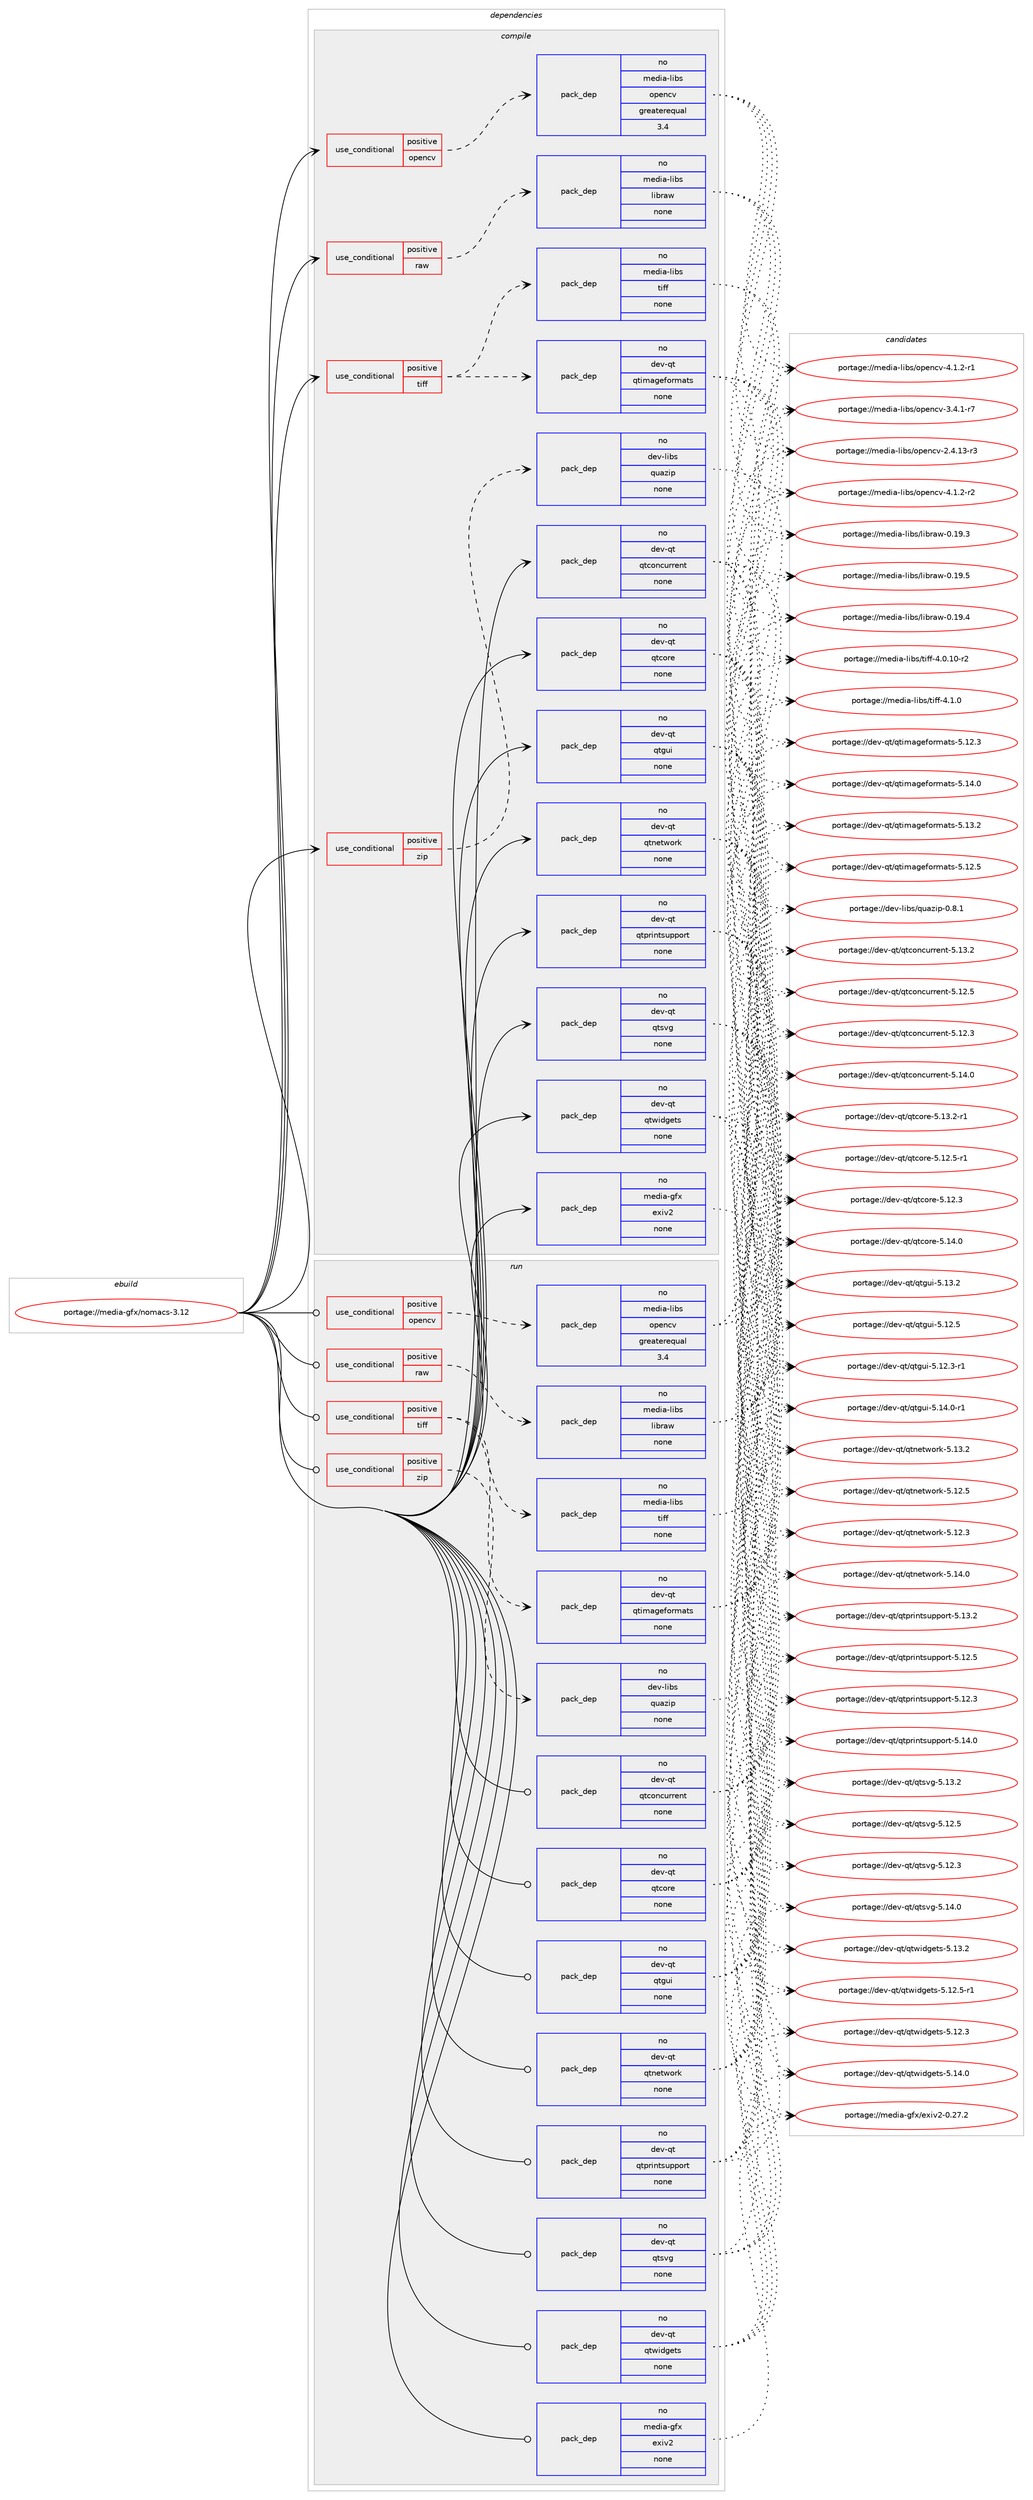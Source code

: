 digraph prolog {

# *************
# Graph options
# *************

newrank=true;
concentrate=true;
compound=true;
graph [rankdir=LR,fontname=Helvetica,fontsize=10,ranksep=1.5];#, ranksep=2.5, nodesep=0.2];
edge  [arrowhead=vee];
node  [fontname=Helvetica,fontsize=10];

# **********
# The ebuild
# **********

subgraph cluster_leftcol {
color=gray;
rank=same;
label=<<i>ebuild</i>>;
id [label="portage://media-gfx/nomacs-3.12", color=red, width=4, href="../media-gfx/nomacs-3.12.svg"];
}

# ****************
# The dependencies
# ****************

subgraph cluster_midcol {
color=gray;
label=<<i>dependencies</i>>;
subgraph cluster_compile {
fillcolor="#eeeeee";
style=filled;
label=<<i>compile</i>>;
subgraph cond50202 {
dependency219389 [label=<<TABLE BORDER="0" CELLBORDER="1" CELLSPACING="0" CELLPADDING="4"><TR><TD ROWSPAN="3" CELLPADDING="10">use_conditional</TD></TR><TR><TD>positive</TD></TR><TR><TD>opencv</TD></TR></TABLE>>, shape=none, color=red];
subgraph pack165796 {
dependency219390 [label=<<TABLE BORDER="0" CELLBORDER="1" CELLSPACING="0" CELLPADDING="4" WIDTH="220"><TR><TD ROWSPAN="6" CELLPADDING="30">pack_dep</TD></TR><TR><TD WIDTH="110">no</TD></TR><TR><TD>media-libs</TD></TR><TR><TD>opencv</TD></TR><TR><TD>greaterequal</TD></TR><TR><TD>3.4</TD></TR></TABLE>>, shape=none, color=blue];
}
dependency219389:e -> dependency219390:w [weight=20,style="dashed",arrowhead="vee"];
}
id:e -> dependency219389:w [weight=20,style="solid",arrowhead="vee"];
subgraph cond50203 {
dependency219391 [label=<<TABLE BORDER="0" CELLBORDER="1" CELLSPACING="0" CELLPADDING="4"><TR><TD ROWSPAN="3" CELLPADDING="10">use_conditional</TD></TR><TR><TD>positive</TD></TR><TR><TD>raw</TD></TR></TABLE>>, shape=none, color=red];
subgraph pack165797 {
dependency219392 [label=<<TABLE BORDER="0" CELLBORDER="1" CELLSPACING="0" CELLPADDING="4" WIDTH="220"><TR><TD ROWSPAN="6" CELLPADDING="30">pack_dep</TD></TR><TR><TD WIDTH="110">no</TD></TR><TR><TD>media-libs</TD></TR><TR><TD>libraw</TD></TR><TR><TD>none</TD></TR><TR><TD></TD></TR></TABLE>>, shape=none, color=blue];
}
dependency219391:e -> dependency219392:w [weight=20,style="dashed",arrowhead="vee"];
}
id:e -> dependency219391:w [weight=20,style="solid",arrowhead="vee"];
subgraph cond50204 {
dependency219393 [label=<<TABLE BORDER="0" CELLBORDER="1" CELLSPACING="0" CELLPADDING="4"><TR><TD ROWSPAN="3" CELLPADDING="10">use_conditional</TD></TR><TR><TD>positive</TD></TR><TR><TD>tiff</TD></TR></TABLE>>, shape=none, color=red];
subgraph pack165798 {
dependency219394 [label=<<TABLE BORDER="0" CELLBORDER="1" CELLSPACING="0" CELLPADDING="4" WIDTH="220"><TR><TD ROWSPAN="6" CELLPADDING="30">pack_dep</TD></TR><TR><TD WIDTH="110">no</TD></TR><TR><TD>dev-qt</TD></TR><TR><TD>qtimageformats</TD></TR><TR><TD>none</TD></TR><TR><TD></TD></TR></TABLE>>, shape=none, color=blue];
}
dependency219393:e -> dependency219394:w [weight=20,style="dashed",arrowhead="vee"];
subgraph pack165799 {
dependency219395 [label=<<TABLE BORDER="0" CELLBORDER="1" CELLSPACING="0" CELLPADDING="4" WIDTH="220"><TR><TD ROWSPAN="6" CELLPADDING="30">pack_dep</TD></TR><TR><TD WIDTH="110">no</TD></TR><TR><TD>media-libs</TD></TR><TR><TD>tiff</TD></TR><TR><TD>none</TD></TR><TR><TD></TD></TR></TABLE>>, shape=none, color=blue];
}
dependency219393:e -> dependency219395:w [weight=20,style="dashed",arrowhead="vee"];
}
id:e -> dependency219393:w [weight=20,style="solid",arrowhead="vee"];
subgraph cond50205 {
dependency219396 [label=<<TABLE BORDER="0" CELLBORDER="1" CELLSPACING="0" CELLPADDING="4"><TR><TD ROWSPAN="3" CELLPADDING="10">use_conditional</TD></TR><TR><TD>positive</TD></TR><TR><TD>zip</TD></TR></TABLE>>, shape=none, color=red];
subgraph pack165800 {
dependency219397 [label=<<TABLE BORDER="0" CELLBORDER="1" CELLSPACING="0" CELLPADDING="4" WIDTH="220"><TR><TD ROWSPAN="6" CELLPADDING="30">pack_dep</TD></TR><TR><TD WIDTH="110">no</TD></TR><TR><TD>dev-libs</TD></TR><TR><TD>quazip</TD></TR><TR><TD>none</TD></TR><TR><TD></TD></TR></TABLE>>, shape=none, color=blue];
}
dependency219396:e -> dependency219397:w [weight=20,style="dashed",arrowhead="vee"];
}
id:e -> dependency219396:w [weight=20,style="solid",arrowhead="vee"];
subgraph pack165801 {
dependency219398 [label=<<TABLE BORDER="0" CELLBORDER="1" CELLSPACING="0" CELLPADDING="4" WIDTH="220"><TR><TD ROWSPAN="6" CELLPADDING="30">pack_dep</TD></TR><TR><TD WIDTH="110">no</TD></TR><TR><TD>dev-qt</TD></TR><TR><TD>qtconcurrent</TD></TR><TR><TD>none</TD></TR><TR><TD></TD></TR></TABLE>>, shape=none, color=blue];
}
id:e -> dependency219398:w [weight=20,style="solid",arrowhead="vee"];
subgraph pack165802 {
dependency219399 [label=<<TABLE BORDER="0" CELLBORDER="1" CELLSPACING="0" CELLPADDING="4" WIDTH="220"><TR><TD ROWSPAN="6" CELLPADDING="30">pack_dep</TD></TR><TR><TD WIDTH="110">no</TD></TR><TR><TD>dev-qt</TD></TR><TR><TD>qtcore</TD></TR><TR><TD>none</TD></TR><TR><TD></TD></TR></TABLE>>, shape=none, color=blue];
}
id:e -> dependency219399:w [weight=20,style="solid",arrowhead="vee"];
subgraph pack165803 {
dependency219400 [label=<<TABLE BORDER="0" CELLBORDER="1" CELLSPACING="0" CELLPADDING="4" WIDTH="220"><TR><TD ROWSPAN="6" CELLPADDING="30">pack_dep</TD></TR><TR><TD WIDTH="110">no</TD></TR><TR><TD>dev-qt</TD></TR><TR><TD>qtgui</TD></TR><TR><TD>none</TD></TR><TR><TD></TD></TR></TABLE>>, shape=none, color=blue];
}
id:e -> dependency219400:w [weight=20,style="solid",arrowhead="vee"];
subgraph pack165804 {
dependency219401 [label=<<TABLE BORDER="0" CELLBORDER="1" CELLSPACING="0" CELLPADDING="4" WIDTH="220"><TR><TD ROWSPAN="6" CELLPADDING="30">pack_dep</TD></TR><TR><TD WIDTH="110">no</TD></TR><TR><TD>dev-qt</TD></TR><TR><TD>qtnetwork</TD></TR><TR><TD>none</TD></TR><TR><TD></TD></TR></TABLE>>, shape=none, color=blue];
}
id:e -> dependency219401:w [weight=20,style="solid",arrowhead="vee"];
subgraph pack165805 {
dependency219402 [label=<<TABLE BORDER="0" CELLBORDER="1" CELLSPACING="0" CELLPADDING="4" WIDTH="220"><TR><TD ROWSPAN="6" CELLPADDING="30">pack_dep</TD></TR><TR><TD WIDTH="110">no</TD></TR><TR><TD>dev-qt</TD></TR><TR><TD>qtprintsupport</TD></TR><TR><TD>none</TD></TR><TR><TD></TD></TR></TABLE>>, shape=none, color=blue];
}
id:e -> dependency219402:w [weight=20,style="solid",arrowhead="vee"];
subgraph pack165806 {
dependency219403 [label=<<TABLE BORDER="0" CELLBORDER="1" CELLSPACING="0" CELLPADDING="4" WIDTH="220"><TR><TD ROWSPAN="6" CELLPADDING="30">pack_dep</TD></TR><TR><TD WIDTH="110">no</TD></TR><TR><TD>dev-qt</TD></TR><TR><TD>qtsvg</TD></TR><TR><TD>none</TD></TR><TR><TD></TD></TR></TABLE>>, shape=none, color=blue];
}
id:e -> dependency219403:w [weight=20,style="solid",arrowhead="vee"];
subgraph pack165807 {
dependency219404 [label=<<TABLE BORDER="0" CELLBORDER="1" CELLSPACING="0" CELLPADDING="4" WIDTH="220"><TR><TD ROWSPAN="6" CELLPADDING="30">pack_dep</TD></TR><TR><TD WIDTH="110">no</TD></TR><TR><TD>dev-qt</TD></TR><TR><TD>qtwidgets</TD></TR><TR><TD>none</TD></TR><TR><TD></TD></TR></TABLE>>, shape=none, color=blue];
}
id:e -> dependency219404:w [weight=20,style="solid",arrowhead="vee"];
subgraph pack165808 {
dependency219405 [label=<<TABLE BORDER="0" CELLBORDER="1" CELLSPACING="0" CELLPADDING="4" WIDTH="220"><TR><TD ROWSPAN="6" CELLPADDING="30">pack_dep</TD></TR><TR><TD WIDTH="110">no</TD></TR><TR><TD>media-gfx</TD></TR><TR><TD>exiv2</TD></TR><TR><TD>none</TD></TR><TR><TD></TD></TR></TABLE>>, shape=none, color=blue];
}
id:e -> dependency219405:w [weight=20,style="solid",arrowhead="vee"];
}
subgraph cluster_compileandrun {
fillcolor="#eeeeee";
style=filled;
label=<<i>compile and run</i>>;
}
subgraph cluster_run {
fillcolor="#eeeeee";
style=filled;
label=<<i>run</i>>;
subgraph cond50206 {
dependency219406 [label=<<TABLE BORDER="0" CELLBORDER="1" CELLSPACING="0" CELLPADDING="4"><TR><TD ROWSPAN="3" CELLPADDING="10">use_conditional</TD></TR><TR><TD>positive</TD></TR><TR><TD>opencv</TD></TR></TABLE>>, shape=none, color=red];
subgraph pack165809 {
dependency219407 [label=<<TABLE BORDER="0" CELLBORDER="1" CELLSPACING="0" CELLPADDING="4" WIDTH="220"><TR><TD ROWSPAN="6" CELLPADDING="30">pack_dep</TD></TR><TR><TD WIDTH="110">no</TD></TR><TR><TD>media-libs</TD></TR><TR><TD>opencv</TD></TR><TR><TD>greaterequal</TD></TR><TR><TD>3.4</TD></TR></TABLE>>, shape=none, color=blue];
}
dependency219406:e -> dependency219407:w [weight=20,style="dashed",arrowhead="vee"];
}
id:e -> dependency219406:w [weight=20,style="solid",arrowhead="odot"];
subgraph cond50207 {
dependency219408 [label=<<TABLE BORDER="0" CELLBORDER="1" CELLSPACING="0" CELLPADDING="4"><TR><TD ROWSPAN="3" CELLPADDING="10">use_conditional</TD></TR><TR><TD>positive</TD></TR><TR><TD>raw</TD></TR></TABLE>>, shape=none, color=red];
subgraph pack165810 {
dependency219409 [label=<<TABLE BORDER="0" CELLBORDER="1" CELLSPACING="0" CELLPADDING="4" WIDTH="220"><TR><TD ROWSPAN="6" CELLPADDING="30">pack_dep</TD></TR><TR><TD WIDTH="110">no</TD></TR><TR><TD>media-libs</TD></TR><TR><TD>libraw</TD></TR><TR><TD>none</TD></TR><TR><TD></TD></TR></TABLE>>, shape=none, color=blue];
}
dependency219408:e -> dependency219409:w [weight=20,style="dashed",arrowhead="vee"];
}
id:e -> dependency219408:w [weight=20,style="solid",arrowhead="odot"];
subgraph cond50208 {
dependency219410 [label=<<TABLE BORDER="0" CELLBORDER="1" CELLSPACING="0" CELLPADDING="4"><TR><TD ROWSPAN="3" CELLPADDING="10">use_conditional</TD></TR><TR><TD>positive</TD></TR><TR><TD>tiff</TD></TR></TABLE>>, shape=none, color=red];
subgraph pack165811 {
dependency219411 [label=<<TABLE BORDER="0" CELLBORDER="1" CELLSPACING="0" CELLPADDING="4" WIDTH="220"><TR><TD ROWSPAN="6" CELLPADDING="30">pack_dep</TD></TR><TR><TD WIDTH="110">no</TD></TR><TR><TD>dev-qt</TD></TR><TR><TD>qtimageformats</TD></TR><TR><TD>none</TD></TR><TR><TD></TD></TR></TABLE>>, shape=none, color=blue];
}
dependency219410:e -> dependency219411:w [weight=20,style="dashed",arrowhead="vee"];
subgraph pack165812 {
dependency219412 [label=<<TABLE BORDER="0" CELLBORDER="1" CELLSPACING="0" CELLPADDING="4" WIDTH="220"><TR><TD ROWSPAN="6" CELLPADDING="30">pack_dep</TD></TR><TR><TD WIDTH="110">no</TD></TR><TR><TD>media-libs</TD></TR><TR><TD>tiff</TD></TR><TR><TD>none</TD></TR><TR><TD></TD></TR></TABLE>>, shape=none, color=blue];
}
dependency219410:e -> dependency219412:w [weight=20,style="dashed",arrowhead="vee"];
}
id:e -> dependency219410:w [weight=20,style="solid",arrowhead="odot"];
subgraph cond50209 {
dependency219413 [label=<<TABLE BORDER="0" CELLBORDER="1" CELLSPACING="0" CELLPADDING="4"><TR><TD ROWSPAN="3" CELLPADDING="10">use_conditional</TD></TR><TR><TD>positive</TD></TR><TR><TD>zip</TD></TR></TABLE>>, shape=none, color=red];
subgraph pack165813 {
dependency219414 [label=<<TABLE BORDER="0" CELLBORDER="1" CELLSPACING="0" CELLPADDING="4" WIDTH="220"><TR><TD ROWSPAN="6" CELLPADDING="30">pack_dep</TD></TR><TR><TD WIDTH="110">no</TD></TR><TR><TD>dev-libs</TD></TR><TR><TD>quazip</TD></TR><TR><TD>none</TD></TR><TR><TD></TD></TR></TABLE>>, shape=none, color=blue];
}
dependency219413:e -> dependency219414:w [weight=20,style="dashed",arrowhead="vee"];
}
id:e -> dependency219413:w [weight=20,style="solid",arrowhead="odot"];
subgraph pack165814 {
dependency219415 [label=<<TABLE BORDER="0" CELLBORDER="1" CELLSPACING="0" CELLPADDING="4" WIDTH="220"><TR><TD ROWSPAN="6" CELLPADDING="30">pack_dep</TD></TR><TR><TD WIDTH="110">no</TD></TR><TR><TD>dev-qt</TD></TR><TR><TD>qtconcurrent</TD></TR><TR><TD>none</TD></TR><TR><TD></TD></TR></TABLE>>, shape=none, color=blue];
}
id:e -> dependency219415:w [weight=20,style="solid",arrowhead="odot"];
subgraph pack165815 {
dependency219416 [label=<<TABLE BORDER="0" CELLBORDER="1" CELLSPACING="0" CELLPADDING="4" WIDTH="220"><TR><TD ROWSPAN="6" CELLPADDING="30">pack_dep</TD></TR><TR><TD WIDTH="110">no</TD></TR><TR><TD>dev-qt</TD></TR><TR><TD>qtcore</TD></TR><TR><TD>none</TD></TR><TR><TD></TD></TR></TABLE>>, shape=none, color=blue];
}
id:e -> dependency219416:w [weight=20,style="solid",arrowhead="odot"];
subgraph pack165816 {
dependency219417 [label=<<TABLE BORDER="0" CELLBORDER="1" CELLSPACING="0" CELLPADDING="4" WIDTH="220"><TR><TD ROWSPAN="6" CELLPADDING="30">pack_dep</TD></TR><TR><TD WIDTH="110">no</TD></TR><TR><TD>dev-qt</TD></TR><TR><TD>qtgui</TD></TR><TR><TD>none</TD></TR><TR><TD></TD></TR></TABLE>>, shape=none, color=blue];
}
id:e -> dependency219417:w [weight=20,style="solid",arrowhead="odot"];
subgraph pack165817 {
dependency219418 [label=<<TABLE BORDER="0" CELLBORDER="1" CELLSPACING="0" CELLPADDING="4" WIDTH="220"><TR><TD ROWSPAN="6" CELLPADDING="30">pack_dep</TD></TR><TR><TD WIDTH="110">no</TD></TR><TR><TD>dev-qt</TD></TR><TR><TD>qtnetwork</TD></TR><TR><TD>none</TD></TR><TR><TD></TD></TR></TABLE>>, shape=none, color=blue];
}
id:e -> dependency219418:w [weight=20,style="solid",arrowhead="odot"];
subgraph pack165818 {
dependency219419 [label=<<TABLE BORDER="0" CELLBORDER="1" CELLSPACING="0" CELLPADDING="4" WIDTH="220"><TR><TD ROWSPAN="6" CELLPADDING="30">pack_dep</TD></TR><TR><TD WIDTH="110">no</TD></TR><TR><TD>dev-qt</TD></TR><TR><TD>qtprintsupport</TD></TR><TR><TD>none</TD></TR><TR><TD></TD></TR></TABLE>>, shape=none, color=blue];
}
id:e -> dependency219419:w [weight=20,style="solid",arrowhead="odot"];
subgraph pack165819 {
dependency219420 [label=<<TABLE BORDER="0" CELLBORDER="1" CELLSPACING="0" CELLPADDING="4" WIDTH="220"><TR><TD ROWSPAN="6" CELLPADDING="30">pack_dep</TD></TR><TR><TD WIDTH="110">no</TD></TR><TR><TD>dev-qt</TD></TR><TR><TD>qtsvg</TD></TR><TR><TD>none</TD></TR><TR><TD></TD></TR></TABLE>>, shape=none, color=blue];
}
id:e -> dependency219420:w [weight=20,style="solid",arrowhead="odot"];
subgraph pack165820 {
dependency219421 [label=<<TABLE BORDER="0" CELLBORDER="1" CELLSPACING="0" CELLPADDING="4" WIDTH="220"><TR><TD ROWSPAN="6" CELLPADDING="30">pack_dep</TD></TR><TR><TD WIDTH="110">no</TD></TR><TR><TD>dev-qt</TD></TR><TR><TD>qtwidgets</TD></TR><TR><TD>none</TD></TR><TR><TD></TD></TR></TABLE>>, shape=none, color=blue];
}
id:e -> dependency219421:w [weight=20,style="solid",arrowhead="odot"];
subgraph pack165821 {
dependency219422 [label=<<TABLE BORDER="0" CELLBORDER="1" CELLSPACING="0" CELLPADDING="4" WIDTH="220"><TR><TD ROWSPAN="6" CELLPADDING="30">pack_dep</TD></TR><TR><TD WIDTH="110">no</TD></TR><TR><TD>media-gfx</TD></TR><TR><TD>exiv2</TD></TR><TR><TD>none</TD></TR><TR><TD></TD></TR></TABLE>>, shape=none, color=blue];
}
id:e -> dependency219422:w [weight=20,style="solid",arrowhead="odot"];
}
}

# **************
# The candidates
# **************

subgraph cluster_choices {
rank=same;
color=gray;
label=<<i>candidates</i>>;

subgraph choice165796 {
color=black;
nodesep=1;
choice10910110010597451081059811547111112101110991184552464946504511450 [label="portage://media-libs/opencv-4.1.2-r2", color=red, width=4,href="../media-libs/opencv-4.1.2-r2.svg"];
choice10910110010597451081059811547111112101110991184552464946504511449 [label="portage://media-libs/opencv-4.1.2-r1", color=red, width=4,href="../media-libs/opencv-4.1.2-r1.svg"];
choice10910110010597451081059811547111112101110991184551465246494511455 [label="portage://media-libs/opencv-3.4.1-r7", color=red, width=4,href="../media-libs/opencv-3.4.1-r7.svg"];
choice1091011001059745108105981154711111210111099118455046524649514511451 [label="portage://media-libs/opencv-2.4.13-r3", color=red, width=4,href="../media-libs/opencv-2.4.13-r3.svg"];
dependency219390:e -> choice10910110010597451081059811547111112101110991184552464946504511450:w [style=dotted,weight="100"];
dependency219390:e -> choice10910110010597451081059811547111112101110991184552464946504511449:w [style=dotted,weight="100"];
dependency219390:e -> choice10910110010597451081059811547111112101110991184551465246494511455:w [style=dotted,weight="100"];
dependency219390:e -> choice1091011001059745108105981154711111210111099118455046524649514511451:w [style=dotted,weight="100"];
}
subgraph choice165797 {
color=black;
nodesep=1;
choice10910110010597451081059811547108105981149711945484649574653 [label="portage://media-libs/libraw-0.19.5", color=red, width=4,href="../media-libs/libraw-0.19.5.svg"];
choice10910110010597451081059811547108105981149711945484649574652 [label="portage://media-libs/libraw-0.19.4", color=red, width=4,href="../media-libs/libraw-0.19.4.svg"];
choice10910110010597451081059811547108105981149711945484649574651 [label="portage://media-libs/libraw-0.19.3", color=red, width=4,href="../media-libs/libraw-0.19.3.svg"];
dependency219392:e -> choice10910110010597451081059811547108105981149711945484649574653:w [style=dotted,weight="100"];
dependency219392:e -> choice10910110010597451081059811547108105981149711945484649574652:w [style=dotted,weight="100"];
dependency219392:e -> choice10910110010597451081059811547108105981149711945484649574651:w [style=dotted,weight="100"];
}
subgraph choice165798 {
color=black;
nodesep=1;
choice1001011184511311647113116105109971031011021111141099711611545534649524648 [label="portage://dev-qt/qtimageformats-5.14.0", color=red, width=4,href="../dev-qt/qtimageformats-5.14.0.svg"];
choice1001011184511311647113116105109971031011021111141099711611545534649514650 [label="portage://dev-qt/qtimageformats-5.13.2", color=red, width=4,href="../dev-qt/qtimageformats-5.13.2.svg"];
choice1001011184511311647113116105109971031011021111141099711611545534649504653 [label="portage://dev-qt/qtimageformats-5.12.5", color=red, width=4,href="../dev-qt/qtimageformats-5.12.5.svg"];
choice1001011184511311647113116105109971031011021111141099711611545534649504651 [label="portage://dev-qt/qtimageformats-5.12.3", color=red, width=4,href="../dev-qt/qtimageformats-5.12.3.svg"];
dependency219394:e -> choice1001011184511311647113116105109971031011021111141099711611545534649524648:w [style=dotted,weight="100"];
dependency219394:e -> choice1001011184511311647113116105109971031011021111141099711611545534649514650:w [style=dotted,weight="100"];
dependency219394:e -> choice1001011184511311647113116105109971031011021111141099711611545534649504653:w [style=dotted,weight="100"];
dependency219394:e -> choice1001011184511311647113116105109971031011021111141099711611545534649504651:w [style=dotted,weight="100"];
}
subgraph choice165799 {
color=black;
nodesep=1;
choice10910110010597451081059811547116105102102455246494648 [label="portage://media-libs/tiff-4.1.0", color=red, width=4,href="../media-libs/tiff-4.1.0.svg"];
choice10910110010597451081059811547116105102102455246484649484511450 [label="portage://media-libs/tiff-4.0.10-r2", color=red, width=4,href="../media-libs/tiff-4.0.10-r2.svg"];
dependency219395:e -> choice10910110010597451081059811547116105102102455246494648:w [style=dotted,weight="100"];
dependency219395:e -> choice10910110010597451081059811547116105102102455246484649484511450:w [style=dotted,weight="100"];
}
subgraph choice165800 {
color=black;
nodesep=1;
choice10010111845108105981154711311797122105112454846564649 [label="portage://dev-libs/quazip-0.8.1", color=red, width=4,href="../dev-libs/quazip-0.8.1.svg"];
dependency219397:e -> choice10010111845108105981154711311797122105112454846564649:w [style=dotted,weight="100"];
}
subgraph choice165801 {
color=black;
nodesep=1;
choice1001011184511311647113116991111109911711411410111011645534649524648 [label="portage://dev-qt/qtconcurrent-5.14.0", color=red, width=4,href="../dev-qt/qtconcurrent-5.14.0.svg"];
choice1001011184511311647113116991111109911711411410111011645534649514650 [label="portage://dev-qt/qtconcurrent-5.13.2", color=red, width=4,href="../dev-qt/qtconcurrent-5.13.2.svg"];
choice1001011184511311647113116991111109911711411410111011645534649504653 [label="portage://dev-qt/qtconcurrent-5.12.5", color=red, width=4,href="../dev-qt/qtconcurrent-5.12.5.svg"];
choice1001011184511311647113116991111109911711411410111011645534649504651 [label="portage://dev-qt/qtconcurrent-5.12.3", color=red, width=4,href="../dev-qt/qtconcurrent-5.12.3.svg"];
dependency219398:e -> choice1001011184511311647113116991111109911711411410111011645534649524648:w [style=dotted,weight="100"];
dependency219398:e -> choice1001011184511311647113116991111109911711411410111011645534649514650:w [style=dotted,weight="100"];
dependency219398:e -> choice1001011184511311647113116991111109911711411410111011645534649504653:w [style=dotted,weight="100"];
dependency219398:e -> choice1001011184511311647113116991111109911711411410111011645534649504651:w [style=dotted,weight="100"];
}
subgraph choice165802 {
color=black;
nodesep=1;
choice10010111845113116471131169911111410145534649524648 [label="portage://dev-qt/qtcore-5.14.0", color=red, width=4,href="../dev-qt/qtcore-5.14.0.svg"];
choice100101118451131164711311699111114101455346495146504511449 [label="portage://dev-qt/qtcore-5.13.2-r1", color=red, width=4,href="../dev-qt/qtcore-5.13.2-r1.svg"];
choice100101118451131164711311699111114101455346495046534511449 [label="portage://dev-qt/qtcore-5.12.5-r1", color=red, width=4,href="../dev-qt/qtcore-5.12.5-r1.svg"];
choice10010111845113116471131169911111410145534649504651 [label="portage://dev-qt/qtcore-5.12.3", color=red, width=4,href="../dev-qt/qtcore-5.12.3.svg"];
dependency219399:e -> choice10010111845113116471131169911111410145534649524648:w [style=dotted,weight="100"];
dependency219399:e -> choice100101118451131164711311699111114101455346495146504511449:w [style=dotted,weight="100"];
dependency219399:e -> choice100101118451131164711311699111114101455346495046534511449:w [style=dotted,weight="100"];
dependency219399:e -> choice10010111845113116471131169911111410145534649504651:w [style=dotted,weight="100"];
}
subgraph choice165803 {
color=black;
nodesep=1;
choice1001011184511311647113116103117105455346495246484511449 [label="portage://dev-qt/qtgui-5.14.0-r1", color=red, width=4,href="../dev-qt/qtgui-5.14.0-r1.svg"];
choice100101118451131164711311610311710545534649514650 [label="portage://dev-qt/qtgui-5.13.2", color=red, width=4,href="../dev-qt/qtgui-5.13.2.svg"];
choice100101118451131164711311610311710545534649504653 [label="portage://dev-qt/qtgui-5.12.5", color=red, width=4,href="../dev-qt/qtgui-5.12.5.svg"];
choice1001011184511311647113116103117105455346495046514511449 [label="portage://dev-qt/qtgui-5.12.3-r1", color=red, width=4,href="../dev-qt/qtgui-5.12.3-r1.svg"];
dependency219400:e -> choice1001011184511311647113116103117105455346495246484511449:w [style=dotted,weight="100"];
dependency219400:e -> choice100101118451131164711311610311710545534649514650:w [style=dotted,weight="100"];
dependency219400:e -> choice100101118451131164711311610311710545534649504653:w [style=dotted,weight="100"];
dependency219400:e -> choice1001011184511311647113116103117105455346495046514511449:w [style=dotted,weight="100"];
}
subgraph choice165804 {
color=black;
nodesep=1;
choice100101118451131164711311611010111611911111410745534649524648 [label="portage://dev-qt/qtnetwork-5.14.0", color=red, width=4,href="../dev-qt/qtnetwork-5.14.0.svg"];
choice100101118451131164711311611010111611911111410745534649514650 [label="portage://dev-qt/qtnetwork-5.13.2", color=red, width=4,href="../dev-qt/qtnetwork-5.13.2.svg"];
choice100101118451131164711311611010111611911111410745534649504653 [label="portage://dev-qt/qtnetwork-5.12.5", color=red, width=4,href="../dev-qt/qtnetwork-5.12.5.svg"];
choice100101118451131164711311611010111611911111410745534649504651 [label="portage://dev-qt/qtnetwork-5.12.3", color=red, width=4,href="../dev-qt/qtnetwork-5.12.3.svg"];
dependency219401:e -> choice100101118451131164711311611010111611911111410745534649524648:w [style=dotted,weight="100"];
dependency219401:e -> choice100101118451131164711311611010111611911111410745534649514650:w [style=dotted,weight="100"];
dependency219401:e -> choice100101118451131164711311611010111611911111410745534649504653:w [style=dotted,weight="100"];
dependency219401:e -> choice100101118451131164711311611010111611911111410745534649504651:w [style=dotted,weight="100"];
}
subgraph choice165805 {
color=black;
nodesep=1;
choice100101118451131164711311611211410511011611511711211211111411645534649524648 [label="portage://dev-qt/qtprintsupport-5.14.0", color=red, width=4,href="../dev-qt/qtprintsupport-5.14.0.svg"];
choice100101118451131164711311611211410511011611511711211211111411645534649514650 [label="portage://dev-qt/qtprintsupport-5.13.2", color=red, width=4,href="../dev-qt/qtprintsupport-5.13.2.svg"];
choice100101118451131164711311611211410511011611511711211211111411645534649504653 [label="portage://dev-qt/qtprintsupport-5.12.5", color=red, width=4,href="../dev-qt/qtprintsupport-5.12.5.svg"];
choice100101118451131164711311611211410511011611511711211211111411645534649504651 [label="portage://dev-qt/qtprintsupport-5.12.3", color=red, width=4,href="../dev-qt/qtprintsupport-5.12.3.svg"];
dependency219402:e -> choice100101118451131164711311611211410511011611511711211211111411645534649524648:w [style=dotted,weight="100"];
dependency219402:e -> choice100101118451131164711311611211410511011611511711211211111411645534649514650:w [style=dotted,weight="100"];
dependency219402:e -> choice100101118451131164711311611211410511011611511711211211111411645534649504653:w [style=dotted,weight="100"];
dependency219402:e -> choice100101118451131164711311611211410511011611511711211211111411645534649504651:w [style=dotted,weight="100"];
}
subgraph choice165806 {
color=black;
nodesep=1;
choice100101118451131164711311611511810345534649524648 [label="portage://dev-qt/qtsvg-5.14.0", color=red, width=4,href="../dev-qt/qtsvg-5.14.0.svg"];
choice100101118451131164711311611511810345534649514650 [label="portage://dev-qt/qtsvg-5.13.2", color=red, width=4,href="../dev-qt/qtsvg-5.13.2.svg"];
choice100101118451131164711311611511810345534649504653 [label="portage://dev-qt/qtsvg-5.12.5", color=red, width=4,href="../dev-qt/qtsvg-5.12.5.svg"];
choice100101118451131164711311611511810345534649504651 [label="portage://dev-qt/qtsvg-5.12.3", color=red, width=4,href="../dev-qt/qtsvg-5.12.3.svg"];
dependency219403:e -> choice100101118451131164711311611511810345534649524648:w [style=dotted,weight="100"];
dependency219403:e -> choice100101118451131164711311611511810345534649514650:w [style=dotted,weight="100"];
dependency219403:e -> choice100101118451131164711311611511810345534649504653:w [style=dotted,weight="100"];
dependency219403:e -> choice100101118451131164711311611511810345534649504651:w [style=dotted,weight="100"];
}
subgraph choice165807 {
color=black;
nodesep=1;
choice100101118451131164711311611910510010310111611545534649524648 [label="portage://dev-qt/qtwidgets-5.14.0", color=red, width=4,href="../dev-qt/qtwidgets-5.14.0.svg"];
choice100101118451131164711311611910510010310111611545534649514650 [label="portage://dev-qt/qtwidgets-5.13.2", color=red, width=4,href="../dev-qt/qtwidgets-5.13.2.svg"];
choice1001011184511311647113116119105100103101116115455346495046534511449 [label="portage://dev-qt/qtwidgets-5.12.5-r1", color=red, width=4,href="../dev-qt/qtwidgets-5.12.5-r1.svg"];
choice100101118451131164711311611910510010310111611545534649504651 [label="portage://dev-qt/qtwidgets-5.12.3", color=red, width=4,href="../dev-qt/qtwidgets-5.12.3.svg"];
dependency219404:e -> choice100101118451131164711311611910510010310111611545534649524648:w [style=dotted,weight="100"];
dependency219404:e -> choice100101118451131164711311611910510010310111611545534649514650:w [style=dotted,weight="100"];
dependency219404:e -> choice1001011184511311647113116119105100103101116115455346495046534511449:w [style=dotted,weight="100"];
dependency219404:e -> choice100101118451131164711311611910510010310111611545534649504651:w [style=dotted,weight="100"];
}
subgraph choice165808 {
color=black;
nodesep=1;
choice1091011001059745103102120471011201051185045484650554650 [label="portage://media-gfx/exiv2-0.27.2", color=red, width=4,href="../media-gfx/exiv2-0.27.2.svg"];
dependency219405:e -> choice1091011001059745103102120471011201051185045484650554650:w [style=dotted,weight="100"];
}
subgraph choice165809 {
color=black;
nodesep=1;
choice10910110010597451081059811547111112101110991184552464946504511450 [label="portage://media-libs/opencv-4.1.2-r2", color=red, width=4,href="../media-libs/opencv-4.1.2-r2.svg"];
choice10910110010597451081059811547111112101110991184552464946504511449 [label="portage://media-libs/opencv-4.1.2-r1", color=red, width=4,href="../media-libs/opencv-4.1.2-r1.svg"];
choice10910110010597451081059811547111112101110991184551465246494511455 [label="portage://media-libs/opencv-3.4.1-r7", color=red, width=4,href="../media-libs/opencv-3.4.1-r7.svg"];
choice1091011001059745108105981154711111210111099118455046524649514511451 [label="portage://media-libs/opencv-2.4.13-r3", color=red, width=4,href="../media-libs/opencv-2.4.13-r3.svg"];
dependency219407:e -> choice10910110010597451081059811547111112101110991184552464946504511450:w [style=dotted,weight="100"];
dependency219407:e -> choice10910110010597451081059811547111112101110991184552464946504511449:w [style=dotted,weight="100"];
dependency219407:e -> choice10910110010597451081059811547111112101110991184551465246494511455:w [style=dotted,weight="100"];
dependency219407:e -> choice1091011001059745108105981154711111210111099118455046524649514511451:w [style=dotted,weight="100"];
}
subgraph choice165810 {
color=black;
nodesep=1;
choice10910110010597451081059811547108105981149711945484649574653 [label="portage://media-libs/libraw-0.19.5", color=red, width=4,href="../media-libs/libraw-0.19.5.svg"];
choice10910110010597451081059811547108105981149711945484649574652 [label="portage://media-libs/libraw-0.19.4", color=red, width=4,href="../media-libs/libraw-0.19.4.svg"];
choice10910110010597451081059811547108105981149711945484649574651 [label="portage://media-libs/libraw-0.19.3", color=red, width=4,href="../media-libs/libraw-0.19.3.svg"];
dependency219409:e -> choice10910110010597451081059811547108105981149711945484649574653:w [style=dotted,weight="100"];
dependency219409:e -> choice10910110010597451081059811547108105981149711945484649574652:w [style=dotted,weight="100"];
dependency219409:e -> choice10910110010597451081059811547108105981149711945484649574651:w [style=dotted,weight="100"];
}
subgraph choice165811 {
color=black;
nodesep=1;
choice1001011184511311647113116105109971031011021111141099711611545534649524648 [label="portage://dev-qt/qtimageformats-5.14.0", color=red, width=4,href="../dev-qt/qtimageformats-5.14.0.svg"];
choice1001011184511311647113116105109971031011021111141099711611545534649514650 [label="portage://dev-qt/qtimageformats-5.13.2", color=red, width=4,href="../dev-qt/qtimageformats-5.13.2.svg"];
choice1001011184511311647113116105109971031011021111141099711611545534649504653 [label="portage://dev-qt/qtimageformats-5.12.5", color=red, width=4,href="../dev-qt/qtimageformats-5.12.5.svg"];
choice1001011184511311647113116105109971031011021111141099711611545534649504651 [label="portage://dev-qt/qtimageformats-5.12.3", color=red, width=4,href="../dev-qt/qtimageformats-5.12.3.svg"];
dependency219411:e -> choice1001011184511311647113116105109971031011021111141099711611545534649524648:w [style=dotted,weight="100"];
dependency219411:e -> choice1001011184511311647113116105109971031011021111141099711611545534649514650:w [style=dotted,weight="100"];
dependency219411:e -> choice1001011184511311647113116105109971031011021111141099711611545534649504653:w [style=dotted,weight="100"];
dependency219411:e -> choice1001011184511311647113116105109971031011021111141099711611545534649504651:w [style=dotted,weight="100"];
}
subgraph choice165812 {
color=black;
nodesep=1;
choice10910110010597451081059811547116105102102455246494648 [label="portage://media-libs/tiff-4.1.0", color=red, width=4,href="../media-libs/tiff-4.1.0.svg"];
choice10910110010597451081059811547116105102102455246484649484511450 [label="portage://media-libs/tiff-4.0.10-r2", color=red, width=4,href="../media-libs/tiff-4.0.10-r2.svg"];
dependency219412:e -> choice10910110010597451081059811547116105102102455246494648:w [style=dotted,weight="100"];
dependency219412:e -> choice10910110010597451081059811547116105102102455246484649484511450:w [style=dotted,weight="100"];
}
subgraph choice165813 {
color=black;
nodesep=1;
choice10010111845108105981154711311797122105112454846564649 [label="portage://dev-libs/quazip-0.8.1", color=red, width=4,href="../dev-libs/quazip-0.8.1.svg"];
dependency219414:e -> choice10010111845108105981154711311797122105112454846564649:w [style=dotted,weight="100"];
}
subgraph choice165814 {
color=black;
nodesep=1;
choice1001011184511311647113116991111109911711411410111011645534649524648 [label="portage://dev-qt/qtconcurrent-5.14.0", color=red, width=4,href="../dev-qt/qtconcurrent-5.14.0.svg"];
choice1001011184511311647113116991111109911711411410111011645534649514650 [label="portage://dev-qt/qtconcurrent-5.13.2", color=red, width=4,href="../dev-qt/qtconcurrent-5.13.2.svg"];
choice1001011184511311647113116991111109911711411410111011645534649504653 [label="portage://dev-qt/qtconcurrent-5.12.5", color=red, width=4,href="../dev-qt/qtconcurrent-5.12.5.svg"];
choice1001011184511311647113116991111109911711411410111011645534649504651 [label="portage://dev-qt/qtconcurrent-5.12.3", color=red, width=4,href="../dev-qt/qtconcurrent-5.12.3.svg"];
dependency219415:e -> choice1001011184511311647113116991111109911711411410111011645534649524648:w [style=dotted,weight="100"];
dependency219415:e -> choice1001011184511311647113116991111109911711411410111011645534649514650:w [style=dotted,weight="100"];
dependency219415:e -> choice1001011184511311647113116991111109911711411410111011645534649504653:w [style=dotted,weight="100"];
dependency219415:e -> choice1001011184511311647113116991111109911711411410111011645534649504651:w [style=dotted,weight="100"];
}
subgraph choice165815 {
color=black;
nodesep=1;
choice10010111845113116471131169911111410145534649524648 [label="portage://dev-qt/qtcore-5.14.0", color=red, width=4,href="../dev-qt/qtcore-5.14.0.svg"];
choice100101118451131164711311699111114101455346495146504511449 [label="portage://dev-qt/qtcore-5.13.2-r1", color=red, width=4,href="../dev-qt/qtcore-5.13.2-r1.svg"];
choice100101118451131164711311699111114101455346495046534511449 [label="portage://dev-qt/qtcore-5.12.5-r1", color=red, width=4,href="../dev-qt/qtcore-5.12.5-r1.svg"];
choice10010111845113116471131169911111410145534649504651 [label="portage://dev-qt/qtcore-5.12.3", color=red, width=4,href="../dev-qt/qtcore-5.12.3.svg"];
dependency219416:e -> choice10010111845113116471131169911111410145534649524648:w [style=dotted,weight="100"];
dependency219416:e -> choice100101118451131164711311699111114101455346495146504511449:w [style=dotted,weight="100"];
dependency219416:e -> choice100101118451131164711311699111114101455346495046534511449:w [style=dotted,weight="100"];
dependency219416:e -> choice10010111845113116471131169911111410145534649504651:w [style=dotted,weight="100"];
}
subgraph choice165816 {
color=black;
nodesep=1;
choice1001011184511311647113116103117105455346495246484511449 [label="portage://dev-qt/qtgui-5.14.0-r1", color=red, width=4,href="../dev-qt/qtgui-5.14.0-r1.svg"];
choice100101118451131164711311610311710545534649514650 [label="portage://dev-qt/qtgui-5.13.2", color=red, width=4,href="../dev-qt/qtgui-5.13.2.svg"];
choice100101118451131164711311610311710545534649504653 [label="portage://dev-qt/qtgui-5.12.5", color=red, width=4,href="../dev-qt/qtgui-5.12.5.svg"];
choice1001011184511311647113116103117105455346495046514511449 [label="portage://dev-qt/qtgui-5.12.3-r1", color=red, width=4,href="../dev-qt/qtgui-5.12.3-r1.svg"];
dependency219417:e -> choice1001011184511311647113116103117105455346495246484511449:w [style=dotted,weight="100"];
dependency219417:e -> choice100101118451131164711311610311710545534649514650:w [style=dotted,weight="100"];
dependency219417:e -> choice100101118451131164711311610311710545534649504653:w [style=dotted,weight="100"];
dependency219417:e -> choice1001011184511311647113116103117105455346495046514511449:w [style=dotted,weight="100"];
}
subgraph choice165817 {
color=black;
nodesep=1;
choice100101118451131164711311611010111611911111410745534649524648 [label="portage://dev-qt/qtnetwork-5.14.0", color=red, width=4,href="../dev-qt/qtnetwork-5.14.0.svg"];
choice100101118451131164711311611010111611911111410745534649514650 [label="portage://dev-qt/qtnetwork-5.13.2", color=red, width=4,href="../dev-qt/qtnetwork-5.13.2.svg"];
choice100101118451131164711311611010111611911111410745534649504653 [label="portage://dev-qt/qtnetwork-5.12.5", color=red, width=4,href="../dev-qt/qtnetwork-5.12.5.svg"];
choice100101118451131164711311611010111611911111410745534649504651 [label="portage://dev-qt/qtnetwork-5.12.3", color=red, width=4,href="../dev-qt/qtnetwork-5.12.3.svg"];
dependency219418:e -> choice100101118451131164711311611010111611911111410745534649524648:w [style=dotted,weight="100"];
dependency219418:e -> choice100101118451131164711311611010111611911111410745534649514650:w [style=dotted,weight="100"];
dependency219418:e -> choice100101118451131164711311611010111611911111410745534649504653:w [style=dotted,weight="100"];
dependency219418:e -> choice100101118451131164711311611010111611911111410745534649504651:w [style=dotted,weight="100"];
}
subgraph choice165818 {
color=black;
nodesep=1;
choice100101118451131164711311611211410511011611511711211211111411645534649524648 [label="portage://dev-qt/qtprintsupport-5.14.0", color=red, width=4,href="../dev-qt/qtprintsupport-5.14.0.svg"];
choice100101118451131164711311611211410511011611511711211211111411645534649514650 [label="portage://dev-qt/qtprintsupport-5.13.2", color=red, width=4,href="../dev-qt/qtprintsupport-5.13.2.svg"];
choice100101118451131164711311611211410511011611511711211211111411645534649504653 [label="portage://dev-qt/qtprintsupport-5.12.5", color=red, width=4,href="../dev-qt/qtprintsupport-5.12.5.svg"];
choice100101118451131164711311611211410511011611511711211211111411645534649504651 [label="portage://dev-qt/qtprintsupport-5.12.3", color=red, width=4,href="../dev-qt/qtprintsupport-5.12.3.svg"];
dependency219419:e -> choice100101118451131164711311611211410511011611511711211211111411645534649524648:w [style=dotted,weight="100"];
dependency219419:e -> choice100101118451131164711311611211410511011611511711211211111411645534649514650:w [style=dotted,weight="100"];
dependency219419:e -> choice100101118451131164711311611211410511011611511711211211111411645534649504653:w [style=dotted,weight="100"];
dependency219419:e -> choice100101118451131164711311611211410511011611511711211211111411645534649504651:w [style=dotted,weight="100"];
}
subgraph choice165819 {
color=black;
nodesep=1;
choice100101118451131164711311611511810345534649524648 [label="portage://dev-qt/qtsvg-5.14.0", color=red, width=4,href="../dev-qt/qtsvg-5.14.0.svg"];
choice100101118451131164711311611511810345534649514650 [label="portage://dev-qt/qtsvg-5.13.2", color=red, width=4,href="../dev-qt/qtsvg-5.13.2.svg"];
choice100101118451131164711311611511810345534649504653 [label="portage://dev-qt/qtsvg-5.12.5", color=red, width=4,href="../dev-qt/qtsvg-5.12.5.svg"];
choice100101118451131164711311611511810345534649504651 [label="portage://dev-qt/qtsvg-5.12.3", color=red, width=4,href="../dev-qt/qtsvg-5.12.3.svg"];
dependency219420:e -> choice100101118451131164711311611511810345534649524648:w [style=dotted,weight="100"];
dependency219420:e -> choice100101118451131164711311611511810345534649514650:w [style=dotted,weight="100"];
dependency219420:e -> choice100101118451131164711311611511810345534649504653:w [style=dotted,weight="100"];
dependency219420:e -> choice100101118451131164711311611511810345534649504651:w [style=dotted,weight="100"];
}
subgraph choice165820 {
color=black;
nodesep=1;
choice100101118451131164711311611910510010310111611545534649524648 [label="portage://dev-qt/qtwidgets-5.14.0", color=red, width=4,href="../dev-qt/qtwidgets-5.14.0.svg"];
choice100101118451131164711311611910510010310111611545534649514650 [label="portage://dev-qt/qtwidgets-5.13.2", color=red, width=4,href="../dev-qt/qtwidgets-5.13.2.svg"];
choice1001011184511311647113116119105100103101116115455346495046534511449 [label="portage://dev-qt/qtwidgets-5.12.5-r1", color=red, width=4,href="../dev-qt/qtwidgets-5.12.5-r1.svg"];
choice100101118451131164711311611910510010310111611545534649504651 [label="portage://dev-qt/qtwidgets-5.12.3", color=red, width=4,href="../dev-qt/qtwidgets-5.12.3.svg"];
dependency219421:e -> choice100101118451131164711311611910510010310111611545534649524648:w [style=dotted,weight="100"];
dependency219421:e -> choice100101118451131164711311611910510010310111611545534649514650:w [style=dotted,weight="100"];
dependency219421:e -> choice1001011184511311647113116119105100103101116115455346495046534511449:w [style=dotted,weight="100"];
dependency219421:e -> choice100101118451131164711311611910510010310111611545534649504651:w [style=dotted,weight="100"];
}
subgraph choice165821 {
color=black;
nodesep=1;
choice1091011001059745103102120471011201051185045484650554650 [label="portage://media-gfx/exiv2-0.27.2", color=red, width=4,href="../media-gfx/exiv2-0.27.2.svg"];
dependency219422:e -> choice1091011001059745103102120471011201051185045484650554650:w [style=dotted,weight="100"];
}
}

}
